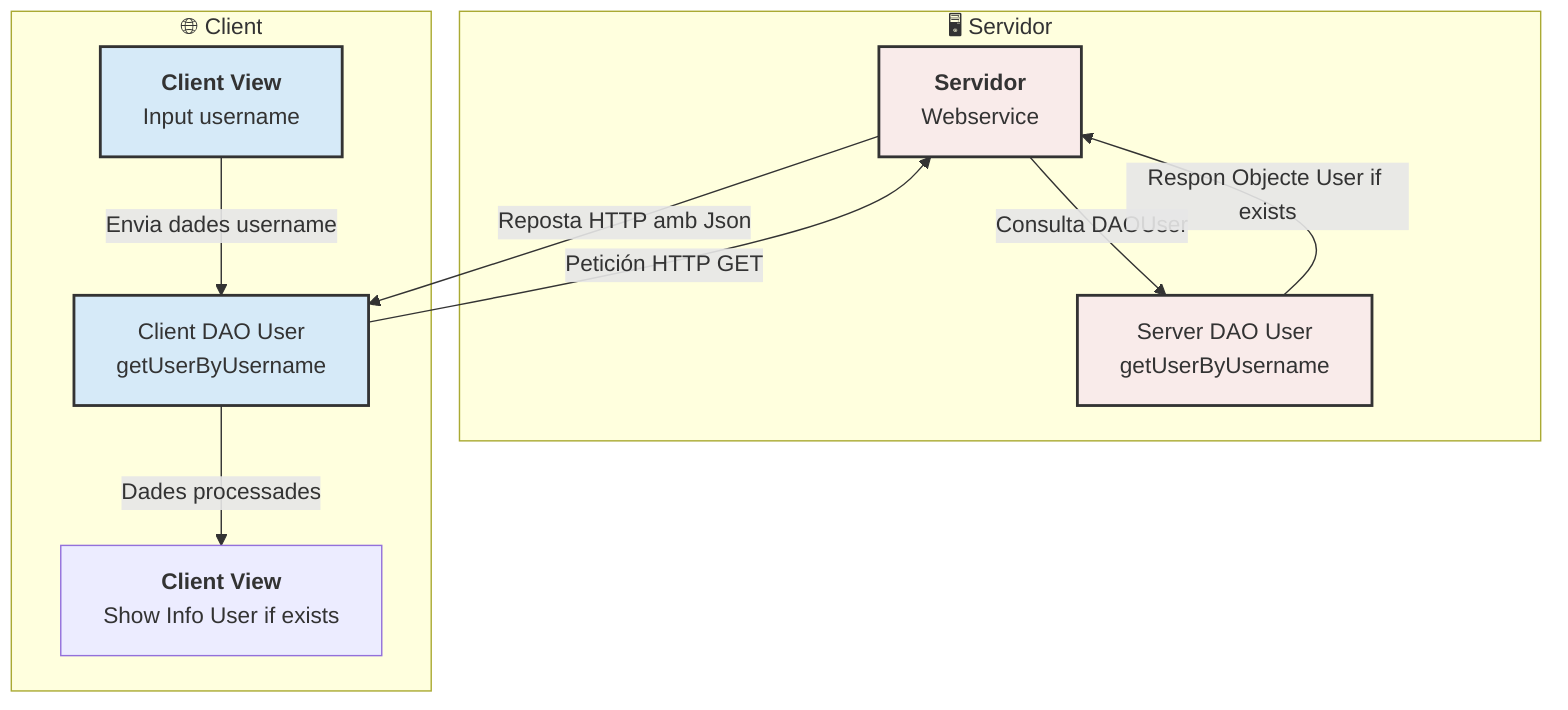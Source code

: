 flowchart TD
    subgraph Server["🖥️ Servidor"]
        C -->|Consulta DAOUser | D[Server DAO User <br> getUserByUsername]
        D -->|Respon Objecte User if exists| C
        
    end
    
    subgraph Client["🌐 Client"]
        A[<b>Client View</b> <br> Input username] -->|Envia dades username| B[Client DAO User<br> getUserByUsername]
        B -->|Petición HTTP  GET | C[<b>Servidor</b> <br> Webservice]
        B -->|Dades processades| F[<b>Client View</b> <br> Show Info User if exists]
        C -->|Reposta HTTP amb Json | B
    end       


    classDef client fill:#D6EAF8,stroke:#333,stroke-width:2px;
    classDef server fill:#F9EBEA,stroke:#333,stroke-width:2px;

    class A client;
    class B client;
    class C server;
    class D server;